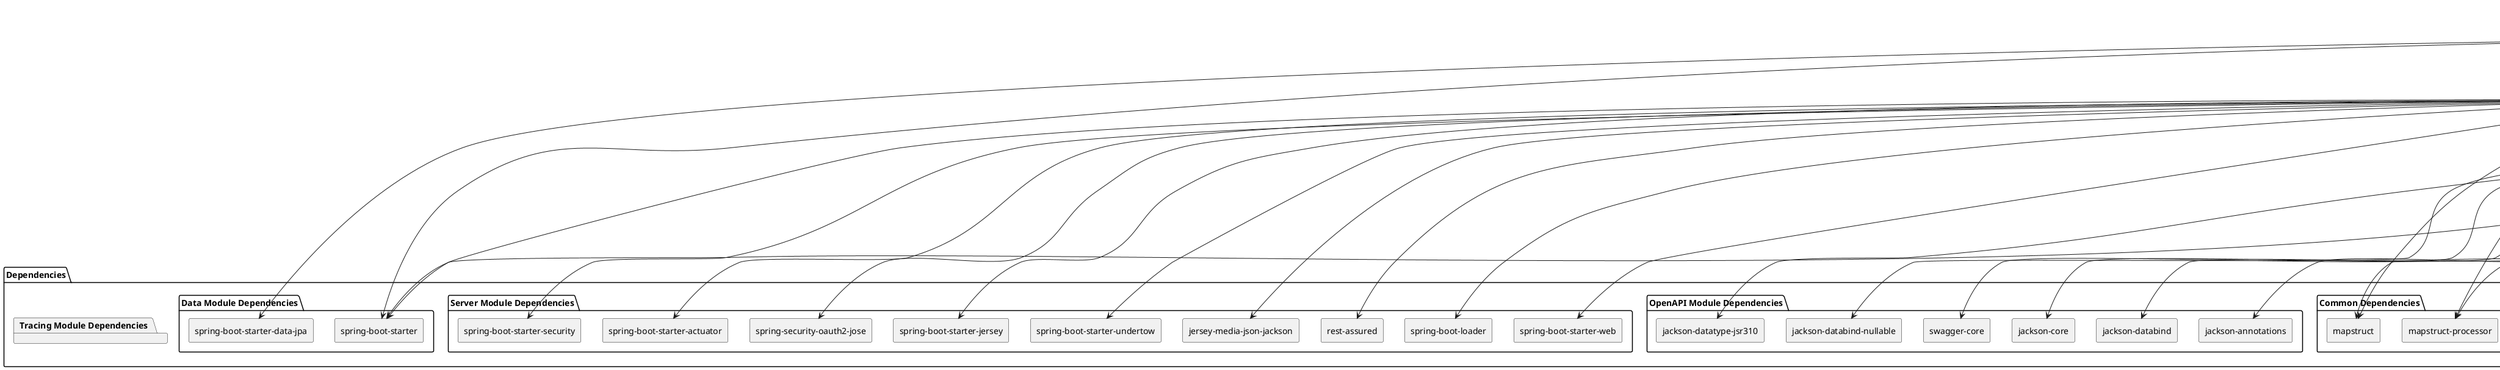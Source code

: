 @startuml

skinparam componentStyle rectangle

package "Parent Project" {
    [skyward-parent]
}

package "Skyward Modules" {
    [skyward-data] --> [skyward-parent]
    [skyward-tracing] --> [skyward-parent]
    [skyward-server] --> [skyward-parent]
    [skyward-openapi] --> [skyward-parent]

    [skyward-server] --> [skyward-data]
    [skyward-server] --> [skyward-tracing]
    [skyward-server] --> [skyward-openapi]
}

package "Dependencies" {
    package "Common Dependencies" {
        [spring-boot-autoconfigure]
        [spring-boot-configuration-processor]
        [logstash-logback-encoder]
        [logback-classic]
        [spring-ai-ollama-spring-boot-starter]
        [spring-boot-devtools]
        [spring-boot-docker-compose]
        [mysql-connector-j]
        [lombok]
        [spring-boot-starter-test]
        [spring-boot-testcontainers]
        [spring-security-test]
        [testcontainers-junit-jupiter]
        [testcontainers-mysql]
        [jakarta.jakartaee-api]
        [bcprov-jdk15on]
        [bcpkix-jdk15on]
        [bcutil-jdk15on]
        [guava]
        [protobuf-java]
        [commons-compress]
        [spring-ai-bom]
        [spring-boot-dependencies]
        [zipkin-reporter-brave]
        [micrometer-tracing-bridge-brave]
        [micrometer-registry-prometheus]
        [mapstruct]
        [mapstruct-processor]
        [jjwt]
        [spring-security-jwt]
        [opentelemetry-api]
        [opentelemetry-sdk]
        [opentelemetry-extension-annotations]
        [opentelemetry-exporter-otlp]
        [opentelemetry-spring-boot-starter]
        [grpc-netty-shaded]
        [opentelemetry-semconv]
    }

    package "Data Module Dependencies" {
        [spring-boot-starter]
        [spring-boot-starter-data-jpa]
    }

    package "Tracing Module Dependencies" {
        [spring-boot-starter]
        [opentelemetry-api]
        [opentelemetry-sdk]
        [opentelemetry-extension-annotations]
        [opentelemetry-exporter-otlp]
        [opentelemetry-spring-boot-starter]
        [grpc-netty-shaded]
        [micrometer-registry-prometheus]
        [opentelemetry-semconv]
    }

    package "Server Module Dependencies" {
        [spring-boot-starter]
        [spring-boot-loader]
        [spring-boot-starter-web]
        [spring-boot-starter-security]
        [spring-boot-starter-actuator]
        [jjwt]
        [spring-security-jwt]
        [spring-security-oauth2-jose]
        [spring-boot-starter-jersey]
        [spring-boot-starter-undertow]
        [jersey-media-json-jackson]
        [skyward-data]
        [skyward-tracing]
        [skyward-openapi]
        [mapstruct]
        [mapstruct-processor]
        [rest-assured]
    }

    package "OpenAPI Module Dependencies" {
        [jakarta.jakartaee-api]
        [swagger-core]
        [jackson-core]
        [jackson-databind]
        [jackson-annotations]
        [jackson-datatype-jsr310]
        [jackson-databind-nullable]
        [lombok]
    }
}

[skyward-data] -down-> [skyward-parent]
[skyward-tracing] -down-> [skyward-parent]
[skyward-server] -down-> [skyward-parent]
[skyward-openapi] -down-> [skyward-parent]

[skyward-server] -left-> [skyward-data]
[skyward-server] -right-> [skyward-tracing]
[skyward-server] -down-> [skyward-openapi]

[skyward-parent] --> [spring-boot-autoconfigure]
[skyward-parent] --> [spring-boot-configuration-processor]
[skyward-parent] --> [logstash-logback-encoder]
[skyward-parent] --> [logback-classic]
[skyward-parent] --> [spring-ai-ollama-spring-boot-starter]
[skyward-parent] --> [spring-boot-devtools]
[skyward-parent] --> [spring-boot-docker-compose]
[skyward-parent] --> [mysql-connector-j]
[skyward-parent] --> [lombok]
[skyward-parent] --> [spring-boot-starter-test]
[skyward-parent] --> [spring-boot-testcontainers]
[skyward-parent] --> [spring-security-test]
[skyward-parent] --> [testcontainers-junit-jupiter]
[skyward-parent] --> [testcontainers-mysql]
[skyward-parent] --> [jakarta.jakartaee-api]
[skyward-parent] --> [bcprov-jdk15on]
[skyward-parent] --> [bcpkix-jdk15on]
[skyward-parent] --> [bcutil-jdk15on]
[skyward-parent] --> [guava]
[skyward-parent] --> [protobuf-java]
[skyward-parent] --> [commons-compress]
[skyward-parent] --> [spring-ai-bom]
[skyward-parent] --> [spring-boot-dependencies]
[skyward-parent] --> [zipkin-reporter-brave]
[skyward-parent] --> [micrometer-tracing-bridge-brave]
[skyward-parent] --> [micrometer-registry-prometheus]
[skyward-parent] --> [mapstruct]
[skyward-parent] --> [mapstruct-processor]
[skyward-parent] --> [jjwt]
[skyward-parent] --> [spring-security-jwt]
[skyward-parent] --> [opentelemetry-api]
[skyward-parent] --> [opentelemetry-sdk]
[skyward-parent] --> [opentelemetry-extension-annotations]
[skyward-parent] --> [opentelemetry-exporter-otlp]
[skyward-parent] --> [opentelemetry-spring-boot-starter]
[skyward-parent] --> [grpc-netty-shaded]
[skyward-parent] --> [opentelemetry-semconv]

[skyward-data] --> [spring-boot-starter]
[skyward-data] --> [spring-boot-starter-data-jpa]

[skyward-tracing] --> [spring-boot-starter]
[skyward-tracing] --> [opentelemetry-api]
[skyward-tracing] --> [opentelemetry-sdk]
[skyward-tracing] --> [opentelemetry-extension-annotations]
[skyward-tracing] --> [opentelemetry-exporter-otlp]
[skyward-tracing] --> [opentelemetry-spring-boot-starter]
[skyward-tracing] --> [grpc-netty-shaded]
[skyward-tracing] --> [micrometer-registry-prometheus]
[skyward-tracing] --> [opentelemetry-semconv]

[skyward-server] --> [spring-boot-starter]
[skyward-server] --> [spring-boot-loader]
[skyward-server] --> [spring-boot-starter-web]
[skyward-server] --> [spring-boot-starter-security]
[skyward-server] --> [spring-boot-starter-actuator]
[skyward-server] --> [jjwt]
[skyward-server] --> [spring-security-jwt]
[skyward-server] --> [spring-security-oauth2-jose]
[skyward-server] --> [spring-boot-starter-jersey]
[skyward-server] --> [spring-boot-starter-undertow]
[skyward-server] --> [jersey-media-json-jackson]
[skyward-server] --> [skyward-data]
[skyward-server] --> [skyward-tracing]
[skyward-server] --> [skyward-openapi]
[skyward-server] --> [mapstruct]
[skyward-server] --> [mapstruct-processor]
[skyward-server] --> [rest-assured]

[skyward-openapi] --> [jakarta.jakartaee-api]
[skyward-openapi] --> [swagger-core]
[skyward-openapi] --> [jackson-core]
[skyward-openapi] --> [jackson-databind]
[skyward-openapi] --> [jackson-annotations]
[skyward-openapi] --> [jackson-datatype-jsr310]
[skyward-openapi] --> [jackson-databind-nullable]
[skyward-openapi] --> [lombok]

@enduml
